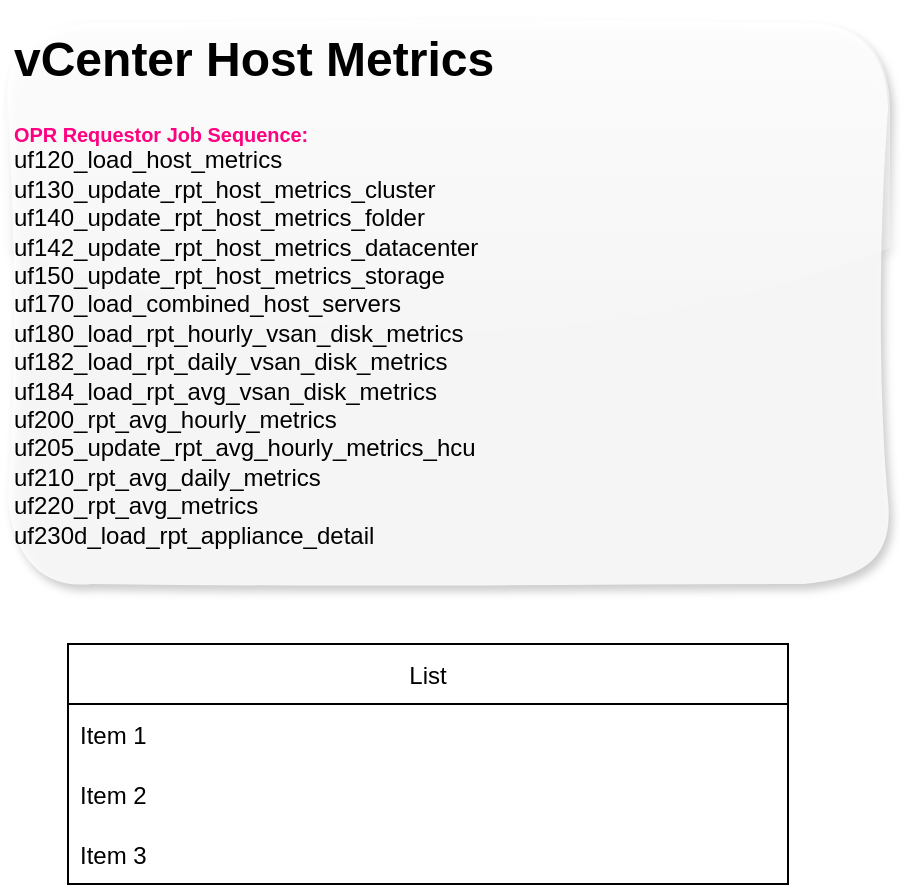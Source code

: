 <mxfile version="17.3.0" type="github">
  <diagram id="5uqmsAaKQCMNco_1L7aa" name="Page-1">
    <mxGraphModel dx="782" dy="379" grid="1" gridSize="10" guides="1" tooltips="1" connect="1" arrows="1" fold="1" page="1" pageScale="1" pageWidth="850" pageHeight="1100" math="0" shadow="0">
      <root>
        <mxCell id="0" />
        <mxCell id="1" parent="0" />
        <mxCell id="odTmP3_AuSFVVzKLul_A-1" value="List" style="swimlane;fontStyle=0;childLayout=stackLayout;horizontal=1;startSize=30;horizontalStack=0;resizeParent=1;resizeParentMax=0;resizeLast=0;collapsible=1;marginBottom=0;" vertex="1" parent="1">
          <mxGeometry x="210" y="420" width="360" height="120" as="geometry" />
        </mxCell>
        <mxCell id="odTmP3_AuSFVVzKLul_A-2" value="Item 1" style="text;strokeColor=none;fillColor=none;align=left;verticalAlign=middle;spacingLeft=4;spacingRight=4;overflow=hidden;points=[[0,0.5],[1,0.5]];portConstraint=eastwest;rotatable=0;" vertex="1" parent="odTmP3_AuSFVVzKLul_A-1">
          <mxGeometry y="30" width="360" height="30" as="geometry" />
        </mxCell>
        <mxCell id="odTmP3_AuSFVVzKLul_A-3" value="Item 2" style="text;strokeColor=none;fillColor=none;align=left;verticalAlign=middle;spacingLeft=4;spacingRight=4;overflow=hidden;points=[[0,0.5],[1,0.5]];portConstraint=eastwest;rotatable=0;" vertex="1" parent="odTmP3_AuSFVVzKLul_A-1">
          <mxGeometry y="60" width="360" height="30" as="geometry" />
        </mxCell>
        <mxCell id="odTmP3_AuSFVVzKLul_A-4" value="Item 3" style="text;strokeColor=none;fillColor=none;align=left;verticalAlign=middle;spacingLeft=4;spacingRight=4;overflow=hidden;points=[[0,0.5],[1,0.5]];portConstraint=eastwest;rotatable=0;" vertex="1" parent="odTmP3_AuSFVVzKLul_A-1">
          <mxGeometry y="90" width="360" height="30" as="geometry" />
        </mxCell>
        <mxCell id="odTmP3_AuSFVVzKLul_A-6" value="&lt;h1&gt;vCenter Host Metrics&lt;/h1&gt;&lt;h5&gt;&lt;font color=&quot;#ff0080&quot;&gt;OPR Requestor Job Sequence:&lt;br&gt;&lt;div style=&quot;text-align: justify&quot;&gt;&lt;span style=&quot;color: rgb(0 , 0 , 0) ; font-size: 12px ; font-weight: normal&quot;&gt;uf120_load_host_metrics&lt;/span&gt;&lt;/div&gt;&lt;/font&gt;&lt;div style=&quot;text-align: justify&quot;&gt;&lt;span style=&quot;font-size: 12px ; font-weight: normal&quot;&gt;uf130_update_rpt_host_metrics_cluster&lt;/span&gt;&lt;/div&gt;&lt;div style=&quot;text-align: justify&quot;&gt;&lt;span style=&quot;font-size: 12px ; font-weight: normal&quot;&gt;uf140_update_rpt_host_metrics_folder&lt;/span&gt;&lt;/div&gt;&lt;div style=&quot;text-align: justify&quot;&gt;&lt;span style=&quot;font-size: 12px ; font-weight: normal&quot;&gt;uf142_update_rpt_host_metrics_datacenter&lt;/span&gt;&lt;/div&gt;&lt;div style=&quot;text-align: justify&quot;&gt;&lt;span style=&quot;font-size: 12px ; font-weight: normal&quot;&gt;uf150_update_rpt_host_metrics_storage&lt;/span&gt;&lt;/div&gt;&lt;div style=&quot;text-align: justify&quot;&gt;&lt;span style=&quot;font-size: 12px ; font-weight: normal&quot;&gt;uf170_load_combined_host_servers&lt;/span&gt;&lt;/div&gt;&lt;div style=&quot;text-align: justify&quot;&gt;&lt;span style=&quot;font-size: 12px ; font-weight: normal&quot;&gt;uf180_load_rpt_hourly_vsan_disk_metrics&lt;/span&gt;&lt;/div&gt;&lt;div style=&quot;text-align: justify&quot;&gt;&lt;span style=&quot;font-size: 12px ; font-weight: normal&quot;&gt;uf182_load_rpt_daily_vsan_disk_metrics&lt;/span&gt;&lt;/div&gt;&lt;div style=&quot;text-align: justify&quot;&gt;&lt;span style=&quot;font-size: 12px ; font-weight: normal&quot;&gt;uf184_load_rpt_avg_vsan_disk_metrics&lt;/span&gt;&lt;/div&gt;&lt;div style=&quot;text-align: justify&quot;&gt;&lt;span style=&quot;font-size: 12px ; font-weight: normal&quot;&gt;uf200_rpt_avg_hourly_metrics&lt;/span&gt;&lt;/div&gt;&lt;div style=&quot;text-align: justify&quot;&gt;&lt;span style=&quot;font-size: 12px ; font-weight: normal&quot;&gt;uf205_update_rpt_avg_hourly_metrics_hcu&lt;/span&gt;&lt;/div&gt;&lt;div style=&quot;text-align: justify&quot;&gt;&lt;span style=&quot;font-size: 12px ; font-weight: normal&quot;&gt;uf210_rpt_avg_daily_metrics&lt;/span&gt;&lt;/div&gt;&lt;div style=&quot;text-align: justify&quot;&gt;&lt;span style=&quot;font-size: 12px ; font-weight: normal&quot;&gt;uf220_rpt_avg_metrics&lt;/span&gt;&lt;/div&gt;&lt;div style=&quot;text-align: justify&quot;&gt;&lt;span style=&quot;font-size: 12px ; font-weight: normal&quot;&gt;uf230d_load_rpt_appliance_detail&lt;/span&gt;&lt;/div&gt;&lt;/h5&gt;" style="text;html=1;strokeColor=none;fillColor=default;spacing=3;spacingTop=-20;whiteSpace=wrap;overflow=hidden;rounded=1;opacity=80;shadow=1;sketch=1;glass=1;dashed=1;dashPattern=1 1;imageWidth=24;" vertex="1" parent="1">
          <mxGeometry x="180" y="110" width="440" height="280" as="geometry" />
        </mxCell>
      </root>
    </mxGraphModel>
  </diagram>
</mxfile>
